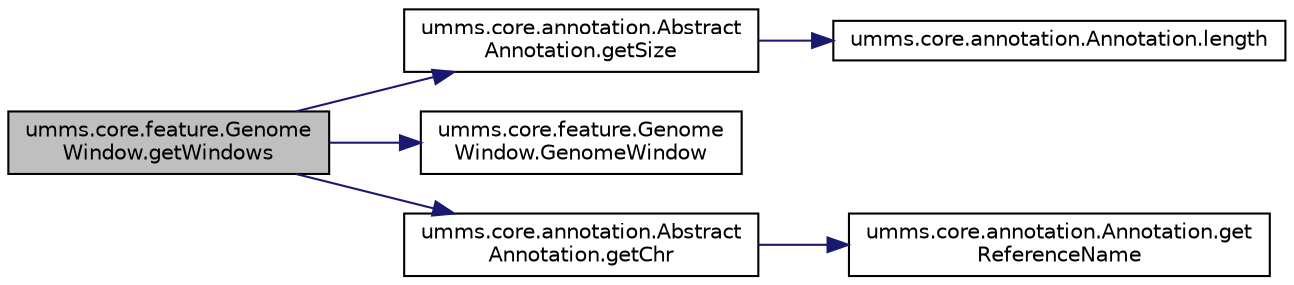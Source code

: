 digraph "umms.core.feature.GenomeWindow.getWindows"
{
  edge [fontname="Helvetica",fontsize="10",labelfontname="Helvetica",labelfontsize="10"];
  node [fontname="Helvetica",fontsize="10",shape=record];
  rankdir="LR";
  Node1 [label="umms.core.feature.Genome\lWindow.getWindows",height=0.2,width=0.4,color="black", fillcolor="grey75", style="filled" fontcolor="black"];
  Node1 -> Node2 [color="midnightblue",fontsize="10",style="solid"];
  Node2 [label="umms.core.annotation.Abstract\lAnnotation.getSize",height=0.2,width=0.4,color="black", fillcolor="white", style="filled",URL="$classumms_1_1core_1_1annotation_1_1_abstract_annotation.html#a502d642ef35b9ef95d88156fe0c0114d"];
  Node2 -> Node3 [color="midnightblue",fontsize="10",style="solid"];
  Node3 [label="umms.core.annotation.Annotation.length",height=0.2,width=0.4,color="black", fillcolor="white", style="filled",URL="$interfaceumms_1_1core_1_1annotation_1_1_annotation.html#a5431a247302386cf5f607121fe256eb6"];
  Node1 -> Node4 [color="midnightblue",fontsize="10",style="solid"];
  Node4 [label="umms.core.feature.Genome\lWindow.GenomeWindow",height=0.2,width=0.4,color="black", fillcolor="white", style="filled",URL="$classumms_1_1core_1_1feature_1_1_genome_window.html#a0801705077c7f6ff230ef4c26515a307"];
  Node1 -> Node5 [color="midnightblue",fontsize="10",style="solid"];
  Node5 [label="umms.core.annotation.Abstract\lAnnotation.getChr",height=0.2,width=0.4,color="black", fillcolor="white", style="filled",URL="$classumms_1_1core_1_1annotation_1_1_abstract_annotation.html#abe1735bf83ddb3aae45c734149c50eb1"];
  Node5 -> Node6 [color="midnightblue",fontsize="10",style="solid"];
  Node6 [label="umms.core.annotation.Annotation.get\lReferenceName",height=0.2,width=0.4,color="black", fillcolor="white", style="filled",URL="$interfaceumms_1_1core_1_1annotation_1_1_annotation.html#a2dd53f6e6ab4a573c0e93ef42e223b93"];
}
